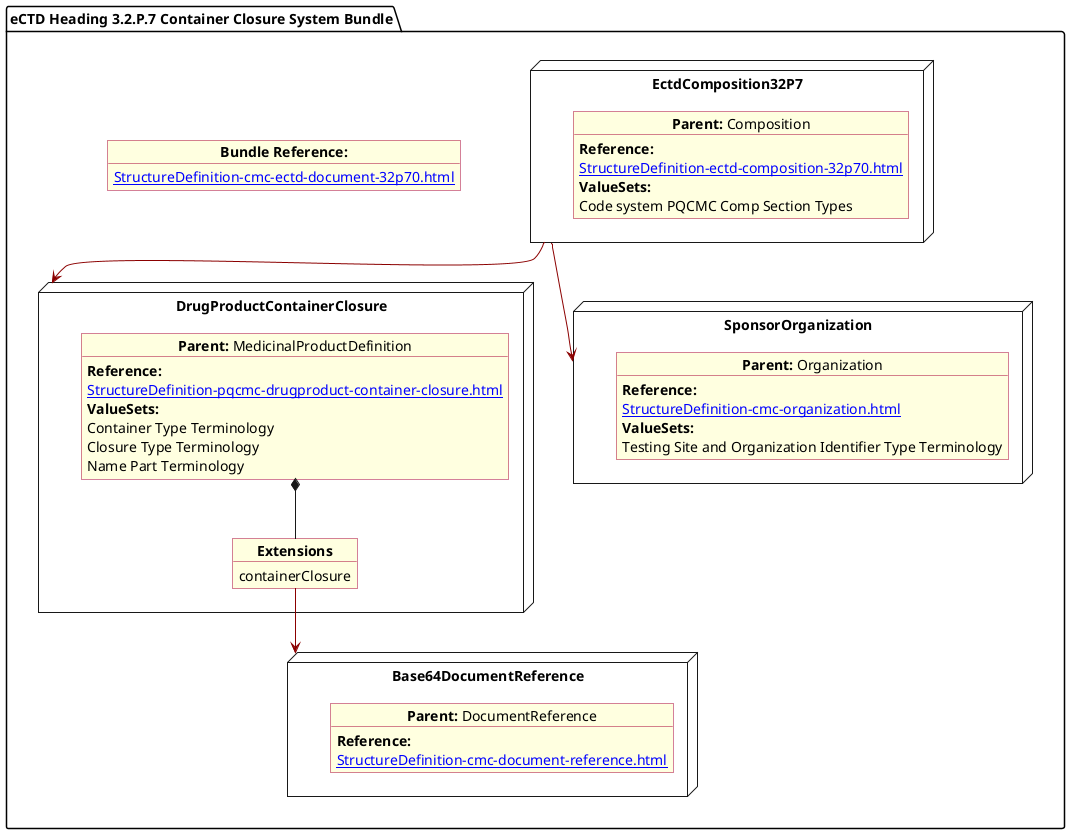 @startuml ContainerClosure
allowmixing
'Mixed model of use case and object
skinparam svgDimensionStyle false
skinparam ObjectBackgroundColor LightYellow
skinparam ObjectBorderColor #A80036
skinparam activityDiamondBorderColor #A80036
skinparam activityDiamondBackgroundColor lawnGreen
skinparam ClassBorderThickness 4

package "eCTD Heading 3.2.P.7 Container Closure System Bundle" as NODES {
    object "**Bundle Reference:**" as objbun {
        [[StructureDefinition-cmc-ectd-document-32p70.html]]
    }

    node "EctdComposition32P7" as N1 {

        object "**Parent:** Composition" as obj1 {
            **Reference:**
            [[StructureDefinition-ectd-composition-32p70.html]]
            **ValueSets:**
            Code system PQCMC Comp Section Types
        }

    }
    node "DrugProductContainerClosure" as N21 {

        object "**Parent:** MedicinalProductDefinition" as obj22 {
            **Reference:**
            [[StructureDefinition-pqcmc-drugproduct-container-closure.html]]
            **ValueSets:**
            Container Type Terminology
            Closure Type Terminology
            Name Part Terminology
        }
        object "**Extensions**" as objEx {
            containerClosure
        }
        obj22 *-- objEx
    }
    node "Base64DocumentReference" as NB64 {

        object "**Parent:** DocumentReference" as obj64 {

            **Reference:**
            [[StructureDefinition-cmc-document-reference.html]]
        }

    }
    node "SponsorOrganization" as NSO {

        object "**Parent:** Organization" as objAu {
            **Reference:**
            [[StructureDefinition-cmc-organization.html]]
            **ValueSets:**
            Testing Site and Organization Identifier Type Terminology
        }
    }
}

N1 -[#darkred]-> N21
N1 -[#darkred]-> NSO
objEx -[#darkred]-> NB64
@enduml